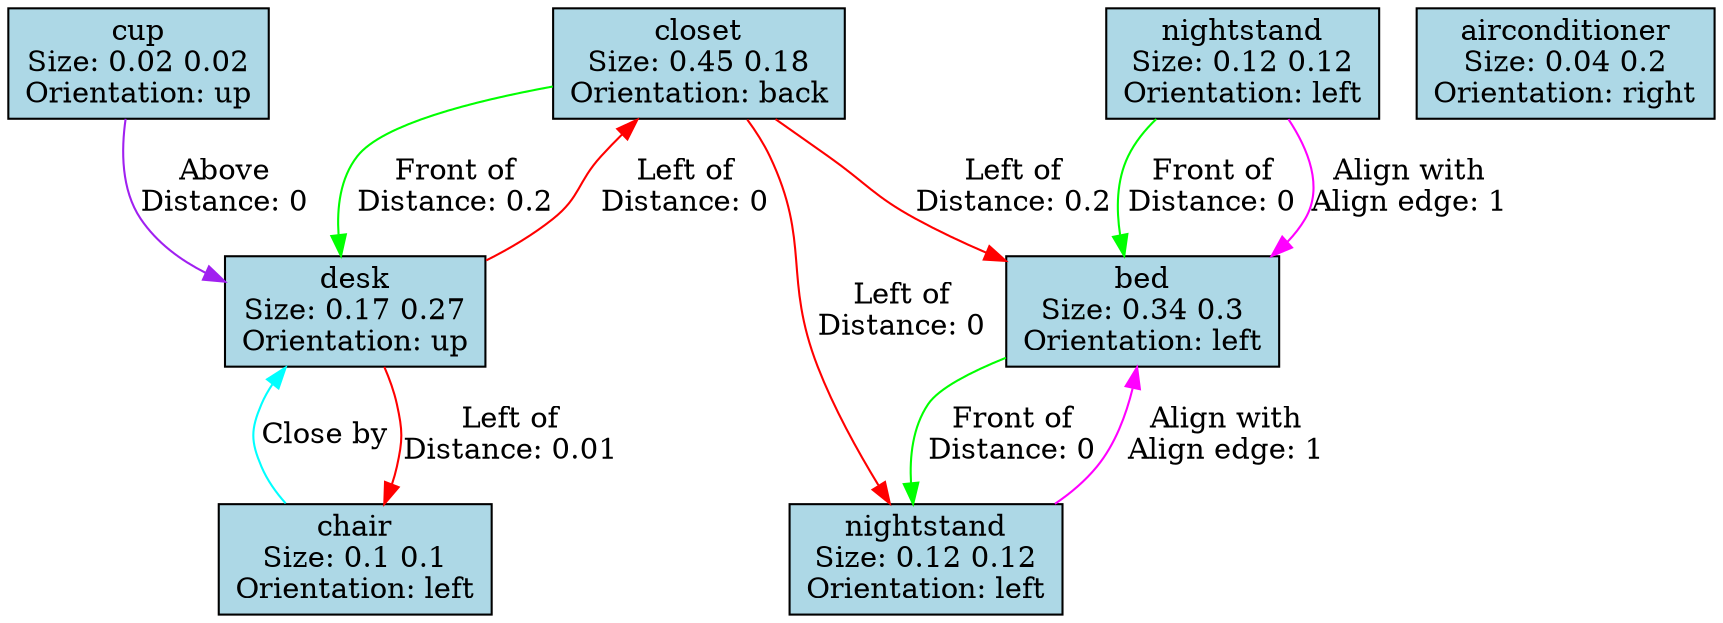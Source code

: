digraph G {
0[label="bed\nSize: 0.34 0.3\nOrientation: left", shape=rect, style=filled, fillcolor="lightblue", width=0.34, height=0.3];
1[label="nightstand\nSize: 0.12 0.12\nOrientation: left", shape=rect, style=filled, fillcolor="lightblue", width=0.12, height=0.12];
2[label="nightstand\nSize: 0.12 0.12\nOrientation: left", shape=rect, style=filled, fillcolor="lightblue", width=0.12, height=0.12];
3[label="closet\nSize: 0.45 0.18\nOrientation: back", shape=rect, style=filled, fillcolor="lightblue", width=0.45, height=0.18];
4[label="desk\nSize: 0.17 0.27\nOrientation: up", shape=rect, style=filled, fillcolor="lightblue", width=0.17, height=0.27];
5[label="chair\nSize: 0.1 0.1\nOrientation: left", shape=rect, style=filled, fillcolor="lightblue", width=0.1, height=0.1];
6[label="airconditioner\nSize: 0.04 0.2\nOrientation: right", shape=rect, style=filled, fillcolor="lightblue", width=0.04, height=0.2];
7[label="cup\nSize: 0.02 0.02\nOrientation: up", shape=rect, style=filled, fillcolor="lightblue", width=0.02, height=0.02];
0->2 [label="Front of\nDistance: 0\n", color="green"];
1->0 [label="Align with\nAlign edge: 1\n", color="magenta"];
1->0 [label="Front of\nDistance: 0\n", color="green"];
2->0 [label="Align with\nAlign edge: 1\n", color="magenta"];
3->0 [label="Left of\nDistance: 0.2\n", color="red"];
3->2 [label="Left of\nDistance: 0\n", color="red"];
3->4 [label="Front of\nDistance: 0.2\n", color="green"];
4->3 [label="Left of\nDistance: 0\n", color="red"];
4->5 [label="Left of\nDistance: 0.01\n", color="red"];
5->4 [label="Close by\n", color="cyan"];
7->4 [label="Above\nDistance: 0\n", color="purple"];
}

